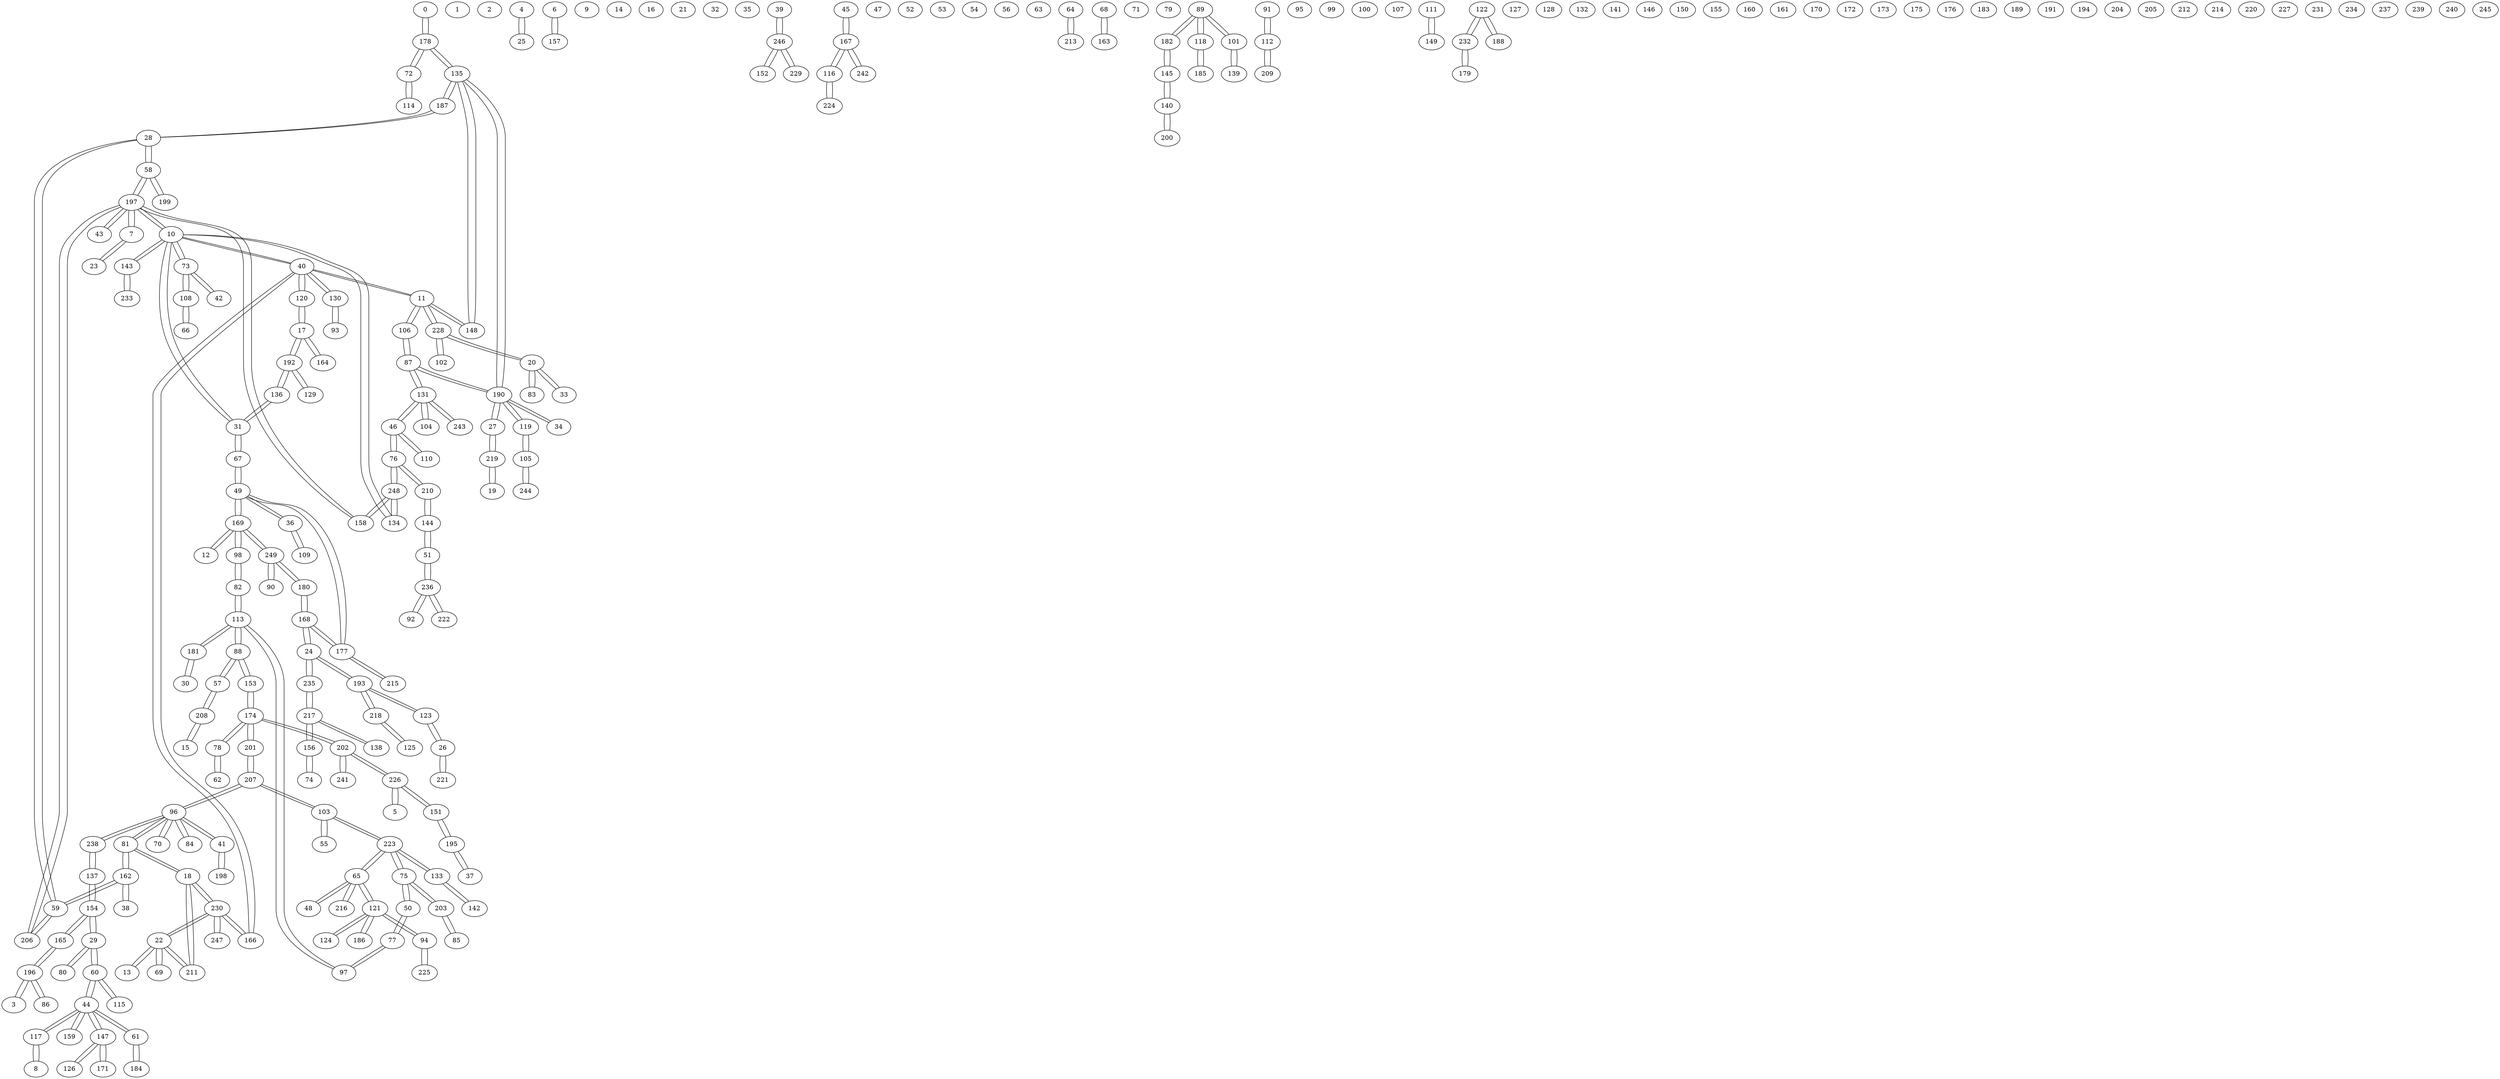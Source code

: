 graph {
0 -- 178 [ distancia=10 ]
1;
2;
3 -- 196 [ distancia=1 ]
4 -- 25 [ distancia=14 ]
5 -- 226 [ distancia=15 ]
6 -- 157 [ distancia=14 ]
7 -- 197 [ distancia=7 ]
7 -- 23 [ distancia=11 ]
8 -- 117 [ distancia=6 ]
9;
10 -- 143 [ distancia=3 ]
10 -- 134 [ distancia=7 ]
10 -- 31 [ distancia=8 ]
10 -- 197 [ distancia=9 ]
10 -- 73 [ distancia=11 ]
10 -- 40 [ distancia=15 ]
11 -- 228 [ distancia=4 ]
11 -- 40 [ distancia=6 ]
11 -- 148 [ distancia=9 ]
11 -- 106 [ distancia=14 ]
12 -- 169 [ distancia=12 ]
13 -- 22 [ distancia=7 ]
14;
15 -- 208 [ distancia=14 ]
16;
17 -- 164 [ distancia=5 ]
17 -- 120 [ distancia=7 ]
17 -- 192 [ distancia=12 ]
18 -- 230 [ distancia=3 ]
18 -- 81 [ distancia=3 ]
18 -- 211 [ distancia=13 ]
19 -- 219 [ distancia=13 ]
20 -- 83 [ distancia=8 ]
20 -- 33 [ distancia=9 ]
20 -- 228 [ distancia=14 ]
21;
22 -- 13 [ distancia=7 ]
22 -- 230 [ distancia=7 ]
22 -- 211 [ distancia=8 ]
22 -- 69 [ distancia=10 ]
23 -- 7 [ distancia=11 ]
24 -- 168 [ distancia=1 ]
24 -- 235 [ distancia=2 ]
24 -- 193 [ distancia=4 ]
25 -- 4 [ distancia=14 ]
26 -- 123 [ distancia=1 ]
26 -- 221 [ distancia=10 ]
27 -- 219 [ distancia=8 ]
27 -- 190 [ distancia=14 ]
28 -- 58 [ distancia=1 ]
28 -- 187 [ distancia=14 ]
28 -- 59 [ distancia=15 ]
29 -- 154 [ distancia=6 ]
29 -- 60 [ distancia=12 ]
29 -- 80 [ distancia=14 ]
30 -- 181 [ distancia=7 ]
31 -- 67 [ distancia=7 ]
31 -- 10 [ distancia=8 ]
31 -- 136 [ distancia=11 ]
32;
33 -- 20 [ distancia=9 ]
34 -- 190 [ distancia=5 ]
35;
36 -- 49 [ distancia=6 ]
36 -- 109 [ distancia=9 ]
37 -- 195 [ distancia=14 ]
38 -- 162 [ distancia=6 ]
39 -- 246 [ distancia=15 ]
40 -- 11 [ distancia=6 ]
40 -- 166 [ distancia=10 ]
40 -- 120 [ distancia=13 ]
40 -- 130 [ distancia=15 ]
40 -- 10 [ distancia=15 ]
41 -- 198 [ distancia=11 ]
41 -- 96 [ distancia=14 ]
42 -- 73 [ distancia=15 ]
43 -- 197 [ distancia=15 ]
44 -- 117 [ distancia=1 ]
44 -- 159 [ distancia=2 ]
44 -- 147 [ distancia=5 ]
44 -- 60 [ distancia=7 ]
44 -- 61 [ distancia=14 ]
45 -- 167 [ distancia=1 ]
46 -- 110 [ distancia=3 ]
46 -- 76 [ distancia=10 ]
46 -- 131 [ distancia=11 ]
47;
48 -- 65 [ distancia=13 ]
49 -- 169 [ distancia=1 ]
49 -- 36 [ distancia=6 ]
49 -- 67 [ distancia=12 ]
49 -- 177 [ distancia=13 ]
50 -- 77 [ distancia=10 ]
50 -- 75 [ distancia=15 ]
51 -- 236 [ distancia=3 ]
51 -- 144 [ distancia=9 ]
52;
53;
54;
55 -- 103 [ distancia=11 ]
56;
57 -- 208 [ distancia=11 ]
57 -- 88 [ distancia=15 ]
58 -- 28 [ distancia=1 ]
58 -- 197 [ distancia=8 ]
58 -- 199 [ distancia=11 ]
59 -- 162 [ distancia=2 ]
59 -- 206 [ distancia=9 ]
59 -- 28 [ distancia=15 ]
60 -- 44 [ distancia=7 ]
60 -- 115 [ distancia=8 ]
60 -- 29 [ distancia=12 ]
61 -- 44 [ distancia=14 ]
61 -- 184 [ distancia=15 ]
62 -- 78 [ distancia=15 ]
63;
64 -- 213 [ distancia=1 ]
65 -- 216 [ distancia=1 ]
65 -- 223 [ distancia=5 ]
65 -- 48 [ distancia=13 ]
65 -- 121 [ distancia=15 ]
66 -- 108 [ distancia=9 ]
67 -- 31 [ distancia=7 ]
67 -- 49 [ distancia=12 ]
68 -- 163 [ distancia=12 ]
69 -- 22 [ distancia=10 ]
70 -- 96 [ distancia=8 ]
71;
72 -- 178 [ distancia=4 ]
72 -- 114 [ distancia=10 ]
73 -- 108 [ distancia=1 ]
73 -- 10 [ distancia=11 ]
73 -- 42 [ distancia=15 ]
74 -- 156 [ distancia=9 ]
75 -- 203 [ distancia=12 ]
75 -- 223 [ distancia=15 ]
75 -- 50 [ distancia=15 ]
76 -- 210 [ distancia=3 ]
76 -- 248 [ distancia=6 ]
76 -- 46 [ distancia=10 ]
77 -- 97 [ distancia=9 ]
77 -- 50 [ distancia=10 ]
78 -- 174 [ distancia=11 ]
78 -- 62 [ distancia=15 ]
79;
80 -- 29 [ distancia=14 ]
81 -- 18 [ distancia=3 ]
81 -- 96 [ distancia=5 ]
81 -- 162 [ distancia=7 ]
82 -- 98 [ distancia=9 ]
82 -- 113 [ distancia=14 ]
83 -- 20 [ distancia=8 ]
84 -- 96 [ distancia=14 ]
85 -- 203 [ distancia=5 ]
86 -- 196 [ distancia=9 ]
87 -- 106 [ distancia=5 ]
87 -- 131 [ distancia=6 ]
87 -- 190 [ distancia=14 ]
88 -- 113 [ distancia=1 ]
88 -- 153 [ distancia=14 ]
88 -- 57 [ distancia=15 ]
89 -- 182 [ distancia=9 ]
89 -- 118 [ distancia=11 ]
89 -- 101 [ distancia=13 ]
90 -- 249 [ distancia=2 ]
91 -- 112 [ distancia=10 ]
92 -- 236 [ distancia=11 ]
93 -- 130 [ distancia=11 ]
94 -- 225 [ distancia=8 ]
94 -- 121 [ distancia=12 ]
95;
96 -- 81 [ distancia=5 ]
96 -- 70 [ distancia=8 ]
96 -- 238 [ distancia=10 ]
96 -- 207 [ distancia=12 ]
96 -- 84 [ distancia=14 ]
96 -- 41 [ distancia=14 ]
97 -- 113 [ distancia=8 ]
97 -- 77 [ distancia=9 ]
98 -- 169 [ distancia=1 ]
98 -- 82 [ distancia=9 ]
99;
100;
101 -- 139 [ distancia=10 ]
101 -- 89 [ distancia=13 ]
102 -- 228 [ distancia=6 ]
103 -- 207 [ distancia=11 ]
103 -- 55 [ distancia=11 ]
103 -- 223 [ distancia=14 ]
104 -- 131 [ distancia=9 ]
105 -- 119 [ distancia=11 ]
105 -- 244 [ distancia=13 ]
106 -- 87 [ distancia=5 ]
106 -- 11 [ distancia=14 ]
107;
108 -- 73 [ distancia=1 ]
108 -- 66 [ distancia=9 ]
109 -- 36 [ distancia=9 ]
110 -- 46 [ distancia=3 ]
111 -- 149 [ distancia=14 ]
112 -- 91 [ distancia=10 ]
112 -- 209 [ distancia=15 ]
113 -- 88 [ distancia=1 ]
113 -- 181 [ distancia=6 ]
113 -- 97 [ distancia=8 ]
113 -- 82 [ distancia=14 ]
114 -- 72 [ distancia=10 ]
115 -- 60 [ distancia=8 ]
116 -- 167 [ distancia=9 ]
116 -- 224 [ distancia=13 ]
117 -- 44 [ distancia=1 ]
117 -- 8 [ distancia=6 ]
118 -- 185 [ distancia=4 ]
118 -- 89 [ distancia=11 ]
119 -- 190 [ distancia=2 ]
119 -- 105 [ distancia=11 ]
120 -- 17 [ distancia=7 ]
120 -- 40 [ distancia=13 ]
121 -- 124 [ distancia=11 ]
121 -- 94 [ distancia=12 ]
121 -- 186 [ distancia=13 ]
121 -- 65 [ distancia=15 ]
122 -- 232 [ distancia=2 ]
122 -- 188 [ distancia=7 ]
123 -- 26 [ distancia=1 ]
123 -- 193 [ distancia=7 ]
124 -- 121 [ distancia=11 ]
125 -- 218 [ distancia=3 ]
126 -- 147 [ distancia=11 ]
127;
128;
129 -- 192 [ distancia=4 ]
130 -- 93 [ distancia=11 ]
130 -- 40 [ distancia=15 ]
131 -- 87 [ distancia=6 ]
131 -- 243 [ distancia=8 ]
131 -- 104 [ distancia=9 ]
131 -- 46 [ distancia=11 ]
132;
133 -- 142 [ distancia=1 ]
133 -- 223 [ distancia=3 ]
134 -- 248 [ distancia=1 ]
134 -- 10 [ distancia=7 ]
135 -- 148 [ distancia=6 ]
135 -- 187 [ distancia=8 ]
135 -- 190 [ distancia=11 ]
135 -- 178 [ distancia=13 ]
136 -- 192 [ distancia=2 ]
136 -- 31 [ distancia=11 ]
137 -- 238 [ distancia=10 ]
137 -- 154 [ distancia=12 ]
138 -- 217 [ distancia=1 ]
139 -- 101 [ distancia=10 ]
140 -- 145 [ distancia=7 ]
140 -- 200 [ distancia=10 ]
141;
142 -- 133 [ distancia=1 ]
143 -- 10 [ distancia=3 ]
143 -- 233 [ distancia=6 ]
144 -- 51 [ distancia=9 ]
144 -- 210 [ distancia=9 ]
145 -- 182 [ distancia=4 ]
145 -- 140 [ distancia=7 ]
146;
147 -- 44 [ distancia=5 ]
147 -- 171 [ distancia=11 ]
147 -- 126 [ distancia=11 ]
148 -- 135 [ distancia=6 ]
148 -- 11 [ distancia=9 ]
149 -- 111 [ distancia=14 ]
150;
151 -- 195 [ distancia=2 ]
151 -- 226 [ distancia=10 ]
152 -- 246 [ distancia=3 ]
153 -- 174 [ distancia=12 ]
153 -- 88 [ distancia=14 ]
154 -- 29 [ distancia=6 ]
154 -- 137 [ distancia=12 ]
154 -- 165 [ distancia=14 ]
155;
156 -- 217 [ distancia=3 ]
156 -- 74 [ distancia=9 ]
157 -- 6 [ distancia=14 ]
158 -- 197 [ distancia=1 ]
158 -- 248 [ distancia=13 ]
159 -- 44 [ distancia=2 ]
160;
161;
162 -- 59 [ distancia=2 ]
162 -- 38 [ distancia=6 ]
162 -- 81 [ distancia=7 ]
163 -- 68 [ distancia=12 ]
164 -- 17 [ distancia=5 ]
165 -- 196 [ distancia=13 ]
165 -- 154 [ distancia=14 ]
166 -- 230 [ distancia=6 ]
166 -- 40 [ distancia=10 ]
167 -- 45 [ distancia=1 ]
167 -- 242 [ distancia=5 ]
167 -- 116 [ distancia=9 ]
168 -- 24 [ distancia=1 ]
168 -- 180 [ distancia=2 ]
168 -- 177 [ distancia=15 ]
169 -- 98 [ distancia=1 ]
169 -- 49 [ distancia=1 ]
169 -- 12 [ distancia=12 ]
169 -- 249 [ distancia=15 ]
170;
171 -- 147 [ distancia=11 ]
172;
173;
174 -- 201 [ distancia=6 ]
174 -- 78 [ distancia=11 ]
174 -- 153 [ distancia=12 ]
174 -- 202 [ distancia=14 ]
175;
176;
177 -- 215 [ distancia=4 ]
177 -- 49 [ distancia=13 ]
177 -- 168 [ distancia=15 ]
178 -- 72 [ distancia=4 ]
178 -- 0 [ distancia=10 ]
178 -- 135 [ distancia=13 ]
179 -- 232 [ distancia=5 ]
180 -- 168 [ distancia=2 ]
180 -- 249 [ distancia=15 ]
181 -- 113 [ distancia=6 ]
181 -- 30 [ distancia=7 ]
182 -- 145 [ distancia=4 ]
182 -- 89 [ distancia=9 ]
183;
184 -- 61 [ distancia=15 ]
185 -- 118 [ distancia=4 ]
186 -- 121 [ distancia=13 ]
187 -- 135 [ distancia=8 ]
187 -- 28 [ distancia=14 ]
188 -- 122 [ distancia=7 ]
189;
190 -- 119 [ distancia=2 ]
190 -- 34 [ distancia=5 ]
190 -- 135 [ distancia=11 ]
190 -- 27 [ distancia=14 ]
190 -- 87 [ distancia=14 ]
191;
192 -- 136 [ distancia=2 ]
192 -- 129 [ distancia=4 ]
192 -- 17 [ distancia=12 ]
193 -- 24 [ distancia=4 ]
193 -- 123 [ distancia=7 ]
193 -- 218 [ distancia=8 ]
194;
195 -- 151 [ distancia=2 ]
195 -- 37 [ distancia=14 ]
196 -- 3 [ distancia=1 ]
196 -- 86 [ distancia=9 ]
196 -- 165 [ distancia=13 ]
197 -- 158 [ distancia=1 ]
197 -- 7 [ distancia=7 ]
197 -- 206 [ distancia=7 ]
197 -- 58 [ distancia=8 ]
197 -- 10 [ distancia=9 ]
197 -- 43 [ distancia=15 ]
198 -- 41 [ distancia=11 ]
199 -- 58 [ distancia=11 ]
200 -- 140 [ distancia=10 ]
201 -- 174 [ distancia=6 ]
201 -- 207 [ distancia=8 ]
202 -- 241 [ distancia=8 ]
202 -- 226 [ distancia=9 ]
202 -- 174 [ distancia=14 ]
203 -- 85 [ distancia=5 ]
203 -- 75 [ distancia=12 ]
204;
205;
206 -- 197 [ distancia=7 ]
206 -- 59 [ distancia=9 ]
207 -- 201 [ distancia=8 ]
207 -- 103 [ distancia=11 ]
207 -- 96 [ distancia=12 ]
208 -- 57 [ distancia=11 ]
208 -- 15 [ distancia=14 ]
209 -- 112 [ distancia=15 ]
210 -- 76 [ distancia=3 ]
210 -- 144 [ distancia=9 ]
211 -- 22 [ distancia=8 ]
211 -- 18 [ distancia=13 ]
212;
213 -- 64 [ distancia=1 ]
214;
215 -- 177 [ distancia=4 ]
216 -- 65 [ distancia=1 ]
217 -- 138 [ distancia=1 ]
217 -- 235 [ distancia=2 ]
217 -- 156 [ distancia=3 ]
218 -- 125 [ distancia=3 ]
218 -- 193 [ distancia=8 ]
219 -- 27 [ distancia=8 ]
219 -- 19 [ distancia=13 ]
220;
221 -- 26 [ distancia=10 ]
222 -- 236 [ distancia=7 ]
223 -- 133 [ distancia=3 ]
223 -- 65 [ distancia=5 ]
223 -- 103 [ distancia=14 ]
223 -- 75 [ distancia=15 ]
224 -- 116 [ distancia=13 ]
225 -- 94 [ distancia=8 ]
226 -- 202 [ distancia=9 ]
226 -- 151 [ distancia=10 ]
226 -- 5 [ distancia=15 ]
227;
228 -- 11 [ distancia=4 ]
228 -- 102 [ distancia=6 ]
228 -- 20 [ distancia=14 ]
229 -- 246 [ distancia=1 ]
230 -- 18 [ distancia=3 ]
230 -- 166 [ distancia=6 ]
230 -- 22 [ distancia=7 ]
230 -- 247 [ distancia=8 ]
231;
232 -- 122 [ distancia=2 ]
232 -- 179 [ distancia=5 ]
233 -- 143 [ distancia=6 ]
234;
235 -- 217 [ distancia=2 ]
235 -- 24 [ distancia=2 ]
236 -- 51 [ distancia=3 ]
236 -- 222 [ distancia=7 ]
236 -- 92 [ distancia=11 ]
237;
238 -- 137 [ distancia=10 ]
238 -- 96 [ distancia=10 ]
239;
240;
241 -- 202 [ distancia=8 ]
242 -- 167 [ distancia=5 ]
243 -- 131 [ distancia=8 ]
244 -- 105 [ distancia=13 ]
245;
246 -- 229 [ distancia=1 ]
246 -- 152 [ distancia=3 ]
246 -- 39 [ distancia=15 ]
247 -- 230 [ distancia=8 ]
248 -- 134 [ distancia=1 ]
248 -- 76 [ distancia=6 ]
248 -- 158 [ distancia=13 ]
249 -- 90 [ distancia=2 ]
249 -- 169 [ distancia=15 ]
249 -- 180 [ distancia=15 ]
}
